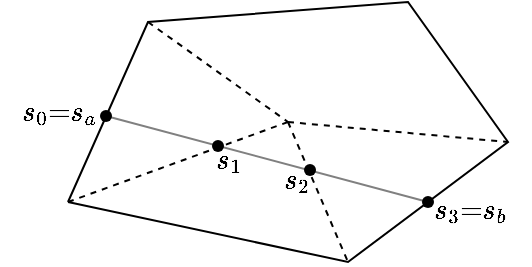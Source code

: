 <mxfile version="20.6.2" type="device"><diagram id="z0nvwSiGSDytYB2KCnii" name="Page-1"><mxGraphModel dx="553" dy="390" grid="1" gridSize="10" guides="1" tooltips="1" connect="1" arrows="1" fold="1" page="1" pageScale="1" pageWidth="850" pageHeight="1100" math="1" shadow="0"><root><mxCell id="0"/><mxCell id="1" parent="0"/><mxCell id="dMLs8PV95bSnbTcM-a8T-1" value="" style="endArrow=none;html=1;rounded=0;" edge="1" parent="1"><mxGeometry width="50" height="50" relative="1" as="geometry"><mxPoint x="220" y="230" as="sourcePoint"/><mxPoint x="220" y="230" as="targetPoint"/><Array as="points"><mxPoint x="360" y="260"/><mxPoint x="440" y="200"/><mxPoint x="390" y="130"/><mxPoint x="260" y="140"/></Array></mxGeometry></mxCell><mxCell id="dMLs8PV95bSnbTcM-a8T-2" value="" style="endArrow=none;dashed=1;html=1;rounded=0;" edge="1" parent="1"><mxGeometry width="50" height="50" relative="1" as="geometry"><mxPoint x="220" y="230" as="sourcePoint"/><mxPoint x="330" y="190" as="targetPoint"/></mxGeometry></mxCell><mxCell id="dMLs8PV95bSnbTcM-a8T-4" value="" style="endArrow=none;dashed=1;html=1;rounded=0;" edge="1" parent="1"><mxGeometry width="50" height="50" relative="1" as="geometry"><mxPoint x="330" y="190" as="sourcePoint"/><mxPoint x="360" y="260" as="targetPoint"/></mxGeometry></mxCell><mxCell id="dMLs8PV95bSnbTcM-a8T-7" value="" style="endArrow=none;html=1;rounded=0;strokeColor=#808080;" edge="1" parent="1"><mxGeometry width="50" height="50" relative="1" as="geometry"><mxPoint x="239" y="187" as="sourcePoint"/><mxPoint x="400" y="230" as="targetPoint"/></mxGeometry></mxCell><mxCell id="dMLs8PV95bSnbTcM-a8T-8" value="" style="endArrow=none;dashed=1;html=1;rounded=0;" edge="1" parent="1"><mxGeometry width="50" height="50" relative="1" as="geometry"><mxPoint x="260" y="140" as="sourcePoint"/><mxPoint x="330" y="190" as="targetPoint"/></mxGeometry></mxCell><mxCell id="dMLs8PV95bSnbTcM-a8T-9" value="" style="endArrow=none;dashed=1;html=1;rounded=0;" edge="1" parent="1"><mxGeometry width="50" height="50" relative="1" as="geometry"><mxPoint x="330" y="190" as="sourcePoint"/><mxPoint x="440" y="200" as="targetPoint"/></mxGeometry></mxCell><mxCell id="dMLs8PV95bSnbTcM-a8T-5" value="" style="shape=waypoint;sketch=0;fillStyle=solid;size=6;pointerEvents=1;points=[];fillColor=none;resizable=0;rotatable=0;perimeter=centerPerimeter;snapToPoint=1;" vertex="1" parent="1"><mxGeometry x="275" y="182" width="40" height="40" as="geometry"/></mxCell><mxCell id="dMLs8PV95bSnbTcM-a8T-6" value="" style="shape=waypoint;sketch=0;fillStyle=solid;size=6;pointerEvents=1;points=[];fillColor=none;resizable=0;rotatable=0;perimeter=centerPerimeter;snapToPoint=1;" vertex="1" parent="1"><mxGeometry x="321" y="194" width="40" height="40" as="geometry"/></mxCell><mxCell id="dMLs8PV95bSnbTcM-a8T-10" value="" style="shape=waypoint;sketch=0;fillStyle=solid;size=6;pointerEvents=1;points=[];fillColor=none;resizable=0;rotatable=0;perimeter=centerPerimeter;snapToPoint=1;" vertex="1" parent="1"><mxGeometry x="219" y="167" width="40" height="40" as="geometry"/></mxCell><mxCell id="dMLs8PV95bSnbTcM-a8T-11" value="" style="shape=waypoint;sketch=0;fillStyle=solid;size=6;pointerEvents=1;points=[];fillColor=none;resizable=0;rotatable=0;perimeter=centerPerimeter;snapToPoint=1;" vertex="1" parent="1"><mxGeometry x="380" y="210" width="40" height="40" as="geometry"/></mxCell><mxCell id="dMLs8PV95bSnbTcM-a8T-12" value="\(s_3 {=} s_b\)" style="text;html=1;strokeColor=none;fillColor=none;align=center;verticalAlign=middle;whiteSpace=wrap;rounded=0;" vertex="1" parent="1"><mxGeometry x="391" y="219" width="60" height="30" as="geometry"/></mxCell><mxCell id="dMLs8PV95bSnbTcM-a8T-13" value="\(s_0 {=} s_a \)" style="text;html=1;strokeColor=none;fillColor=none;align=center;verticalAlign=middle;whiteSpace=wrap;rounded=0;" vertex="1" parent="1"><mxGeometry x="186" y="170" width="60" height="30" as="geometry"/></mxCell><mxCell id="dMLs8PV95bSnbTcM-a8T-14" value="\(s_1 \)" style="text;html=1;strokeColor=none;fillColor=none;align=center;verticalAlign=middle;whiteSpace=wrap;rounded=0;" vertex="1" parent="1"><mxGeometry x="270" y="194" width="60" height="30" as="geometry"/></mxCell><mxCell id="dMLs8PV95bSnbTcM-a8T-15" value="\(s_2 \)" style="text;html=1;strokeColor=none;fillColor=none;align=center;verticalAlign=middle;whiteSpace=wrap;rounded=0;" vertex="1" parent="1"><mxGeometry x="304" y="204" width="60" height="30" as="geometry"/></mxCell></root></mxGraphModel></diagram></mxfile>